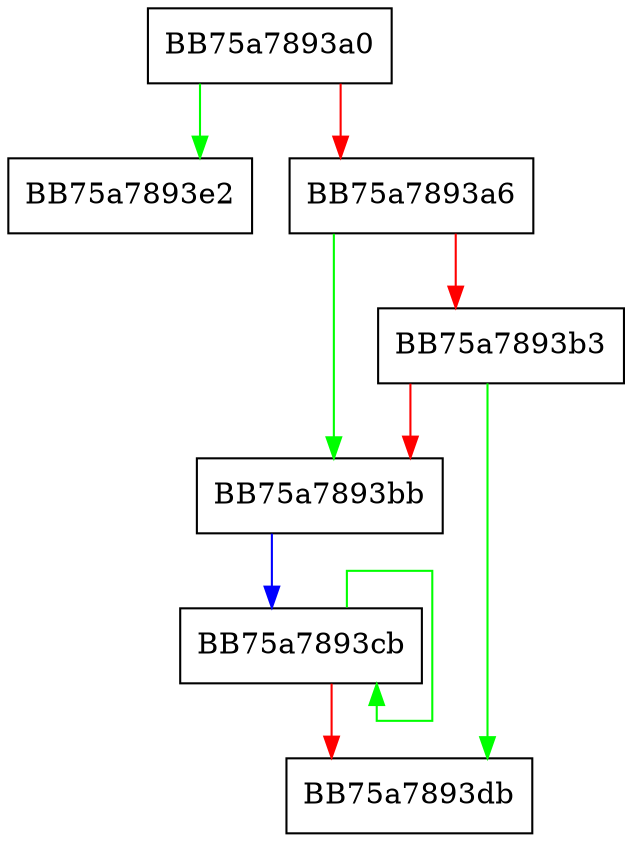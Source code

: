 digraph getString {
  node [shape="box"];
  graph [splines=ortho];
  BB75a7893a0 -> BB75a7893e2 [color="green"];
  BB75a7893a0 -> BB75a7893a6 [color="red"];
  BB75a7893a6 -> BB75a7893bb [color="green"];
  BB75a7893a6 -> BB75a7893b3 [color="red"];
  BB75a7893b3 -> BB75a7893db [color="green"];
  BB75a7893b3 -> BB75a7893bb [color="red"];
  BB75a7893bb -> BB75a7893cb [color="blue"];
  BB75a7893cb -> BB75a7893cb [color="green"];
  BB75a7893cb -> BB75a7893db [color="red"];
}
